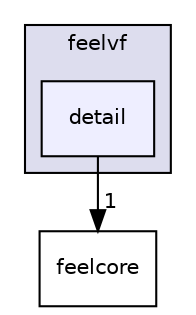 digraph "/home/runner/work/feelpp/feelpp/feelpp/feel/feelvf/detail" {
  compound=true
  node [ fontsize="10", fontname="Helvetica"];
  edge [ labelfontsize="10", labelfontname="Helvetica"];
  subgraph clusterdir_3028df760d4718d3ad7450f123c25719 {
    graph [ bgcolor="#ddddee", pencolor="black", label="feelvf" fontname="Helvetica", fontsize="10", URL="dir_3028df760d4718d3ad7450f123c25719.html"]
  dir_8e1007eda518a56815ea54c5ff0df4a3 [shape=box, label="detail", style="filled", fillcolor="#eeeeff", pencolor="black", URL="dir_8e1007eda518a56815ea54c5ff0df4a3.html"];
  }
  dir_f953484fe51916b7b30cc3393ae061de [shape=box label="feelcore" URL="dir_f953484fe51916b7b30cc3393ae061de.html"];
  dir_8e1007eda518a56815ea54c5ff0df4a3->dir_f953484fe51916b7b30cc3393ae061de [headlabel="1", labeldistance=1.5 headhref="dir_000019_000002.html"];
}
